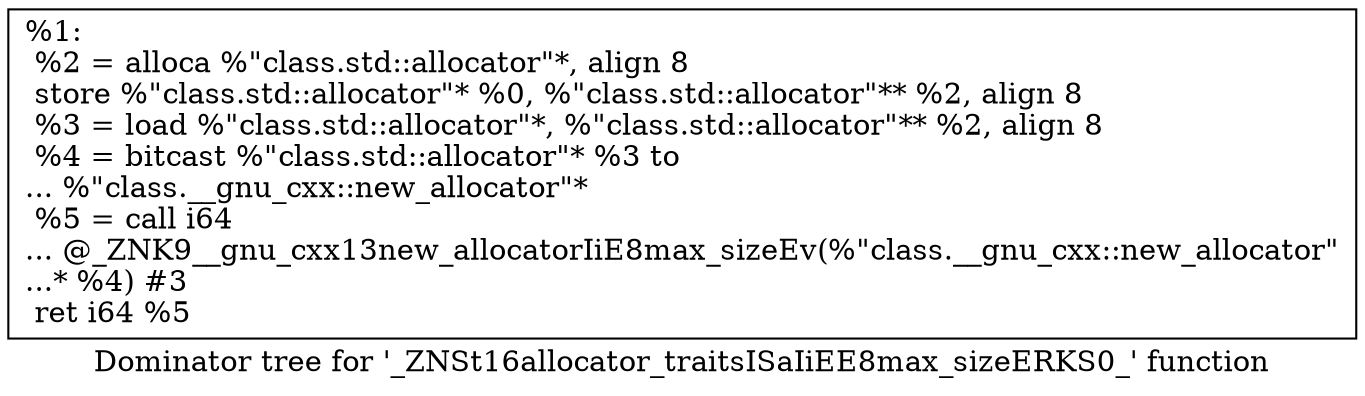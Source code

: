 digraph "Dominator tree for '_ZNSt16allocator_traitsISaIiEE8max_sizeERKS0_' function" {
	label="Dominator tree for '_ZNSt16allocator_traitsISaIiEE8max_sizeERKS0_' function";

	Node0x1473ed0 [shape=record,label="{%1:\l  %2 = alloca %\"class.std::allocator\"*, align 8\l  store %\"class.std::allocator\"* %0, %\"class.std::allocator\"** %2, align 8\l  %3 = load %\"class.std::allocator\"*, %\"class.std::allocator\"** %2, align 8\l  %4 = bitcast %\"class.std::allocator\"* %3 to\l... %\"class.__gnu_cxx::new_allocator\"*\l  %5 = call i64\l... @_ZNK9__gnu_cxx13new_allocatorIiE8max_sizeEv(%\"class.__gnu_cxx::new_allocator\"\l...* %4) #3\l  ret i64 %5\l}"];
}
